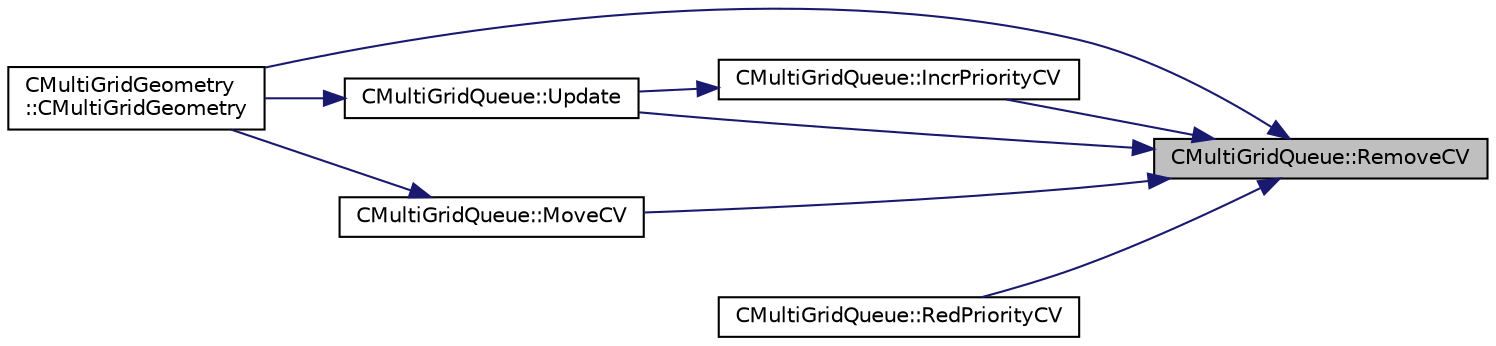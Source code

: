 digraph "CMultiGridQueue::RemoveCV"
{
 // LATEX_PDF_SIZE
  edge [fontname="Helvetica",fontsize="10",labelfontname="Helvetica",labelfontsize="10"];
  node [fontname="Helvetica",fontsize="10",shape=record];
  rankdir="RL";
  Node1 [label="CMultiGridQueue::RemoveCV",height=0.2,width=0.4,color="black", fillcolor="grey75", style="filled", fontcolor="black",tooltip="Remove a CV from the list."];
  Node1 -> Node2 [dir="back",color="midnightblue",fontsize="10",style="solid",fontname="Helvetica"];
  Node2 [label="CMultiGridGeometry\l::CMultiGridGeometry",height=0.2,width=0.4,color="black", fillcolor="white", style="filled",URL="$classCMultiGridGeometry.html#a59a712b6935d3057542cc1481e44c1c3",tooltip="Constructor of the class."];
  Node1 -> Node3 [dir="back",color="midnightblue",fontsize="10",style="solid",fontname="Helvetica"];
  Node3 [label="CMultiGridQueue::IncrPriorityCV",height=0.2,width=0.4,color="black", fillcolor="white", style="filled",URL="$classCMultiGridQueue.html#a571619067c3ecbca38b788b59c2c89e2",tooltip="Increase the priority of the CV."];
  Node3 -> Node4 [dir="back",color="midnightblue",fontsize="10",style="solid",fontname="Helvetica"];
  Node4 [label="CMultiGridQueue::Update",height=0.2,width=0.4,color="black", fillcolor="white", style="filled",URL="$classCMultiGridQueue.html#adad3e812fcb1fecdff183c90606644a2",tooltip="Update the queue with the new control volume (remove the CV and increase the priority of the neighbor..."];
  Node4 -> Node2 [dir="back",color="midnightblue",fontsize="10",style="solid",fontname="Helvetica"];
  Node1 -> Node5 [dir="back",color="midnightblue",fontsize="10",style="solid",fontname="Helvetica"];
  Node5 [label="CMultiGridQueue::MoveCV",height=0.2,width=0.4,color="black", fillcolor="white", style="filled",URL="$classCMultiGridQueue.html#a846c9cc4b4369f9fa3e7d0392fb569a9",tooltip="Change a CV from a list to a different list."];
  Node5 -> Node2 [dir="back",color="midnightblue",fontsize="10",style="solid",fontname="Helvetica"];
  Node1 -> Node6 [dir="back",color="midnightblue",fontsize="10",style="solid",fontname="Helvetica"];
  Node6 [label="CMultiGridQueue::RedPriorityCV",height=0.2,width=0.4,color="black", fillcolor="white", style="filled",URL="$classCMultiGridQueue.html#afad56d9423a9ca4381881af722cef024",tooltip="Increase the priority of the CV."];
  Node1 -> Node4 [dir="back",color="midnightblue",fontsize="10",style="solid",fontname="Helvetica"];
}
